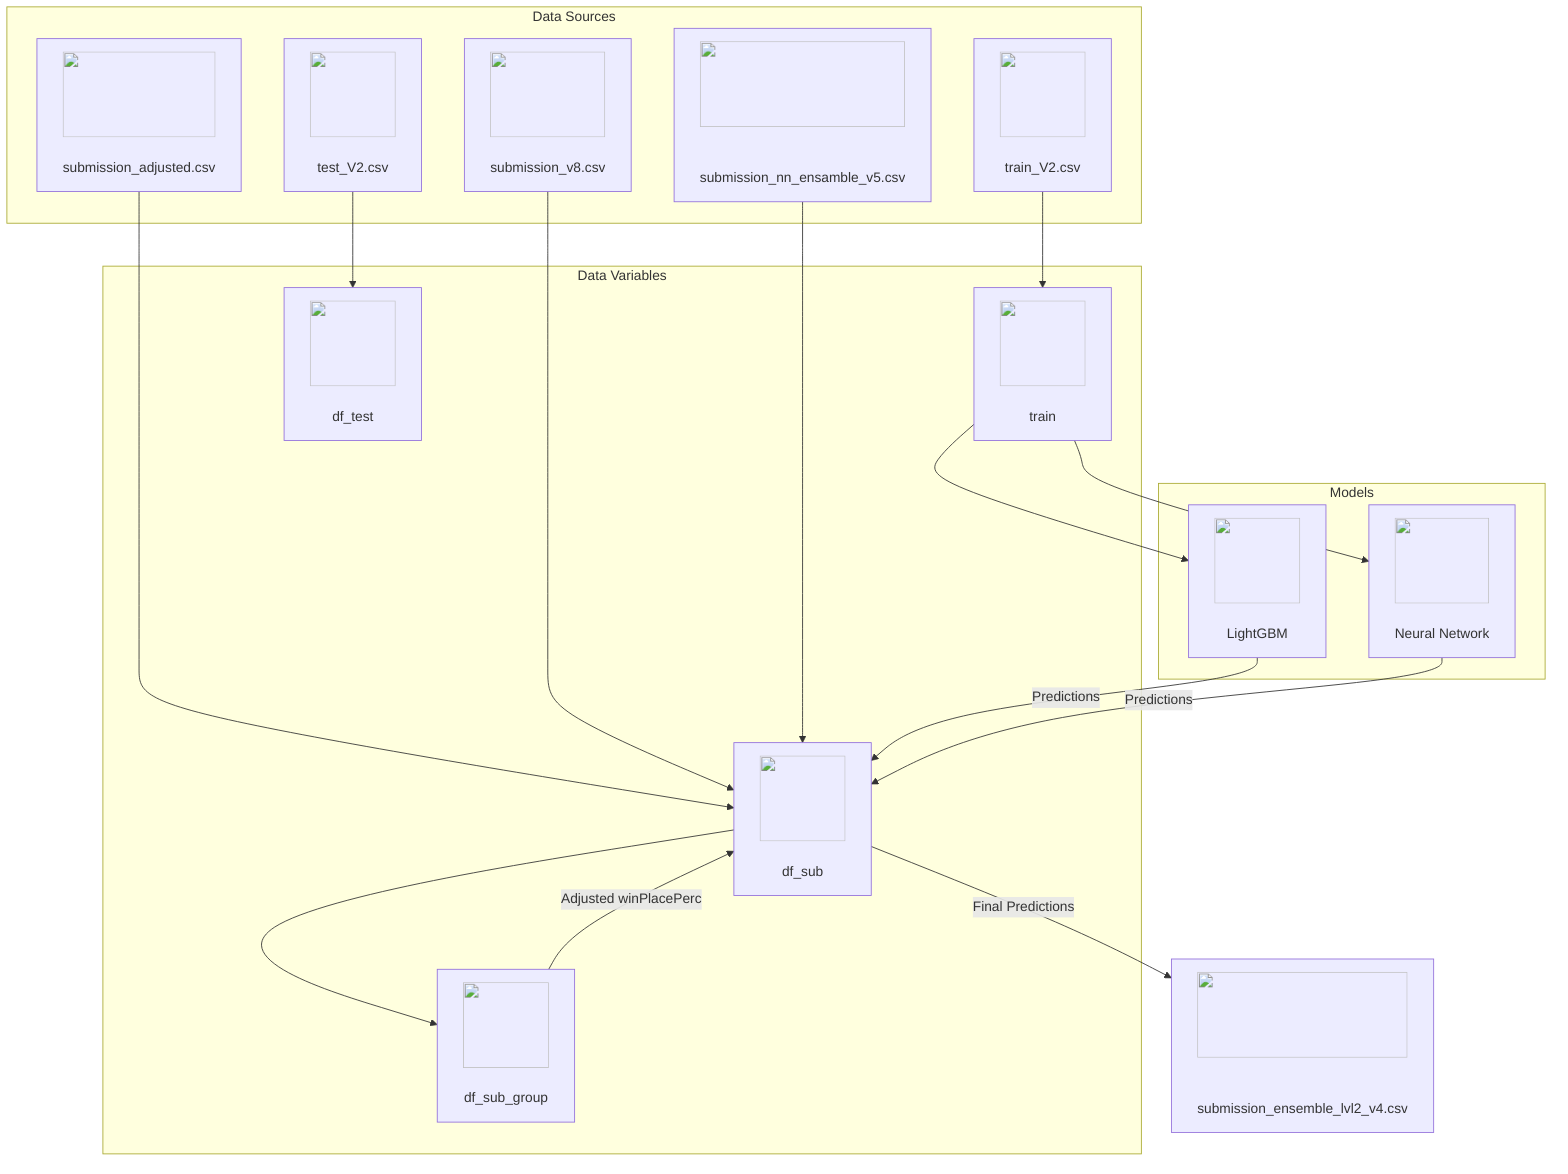 flowchart TD
    %% Data Sources
    subgraph DataSources[Data Sources]
        A1["<img src='icons/file.svg' width=100 height=100/> <br/> train_V2.csv"]
        A2["<img src='icons/file.svg' width=100 height=100/> <br/> submission_adjusted.csv"]
        A3["<img src='icons/file.svg' width=100 height=100/> <br/> submission_v8.csv"]
        A4["<img src='icons/file.svg' width=100 height=100/> <br/> submission_nn_ensamble_v5.csv"]
        A5["<img src='icons/file.svg' width=100 height=100/> <br/> test_V2.csv"]
    end

    %% Data Variables
    subgraph DataVariables[Data Variables]
        B1["<img src='icons/table.svg' width=100 height=100/> <br/> train"]
        B2["<img src='icons/table.svg' width=100 height=100/> <br/> df_sub"]
        B3["<img src='icons/table.svg' width=100 height=100/> <br/> df_test"]
        B4["<img src='icons/table.svg' width=100 height=100/> <br/> df_sub_group"]
    end

    %% Models
    subgraph Models[Models]
        C1["<img src='icons/brain.svg' width=100 height=100/> <br/> LightGBM"]
        C2["<img src='icons/brain.svg' width=100 height=100/> <br/> Neural Network"]
    end

    %% Data Flow
    A1 --> B1
    A2 --> B2
    A3 --> B2
    A4 --> B2
    A5 --> B3

    B1 --> C1
    B1 --> C2
    C1 -->|"Predictions"| B2
    C2 -->|"Predictions"| B2

    B2 --> B4
    B4 -->|"Adjusted winPlacePerc"| B2

    B2 -->|"Final Predictions"| D1["<img src='icons/file.svg' width=100 height=100/> <br/> submission_ensemble_lvl2_v4.csv"]